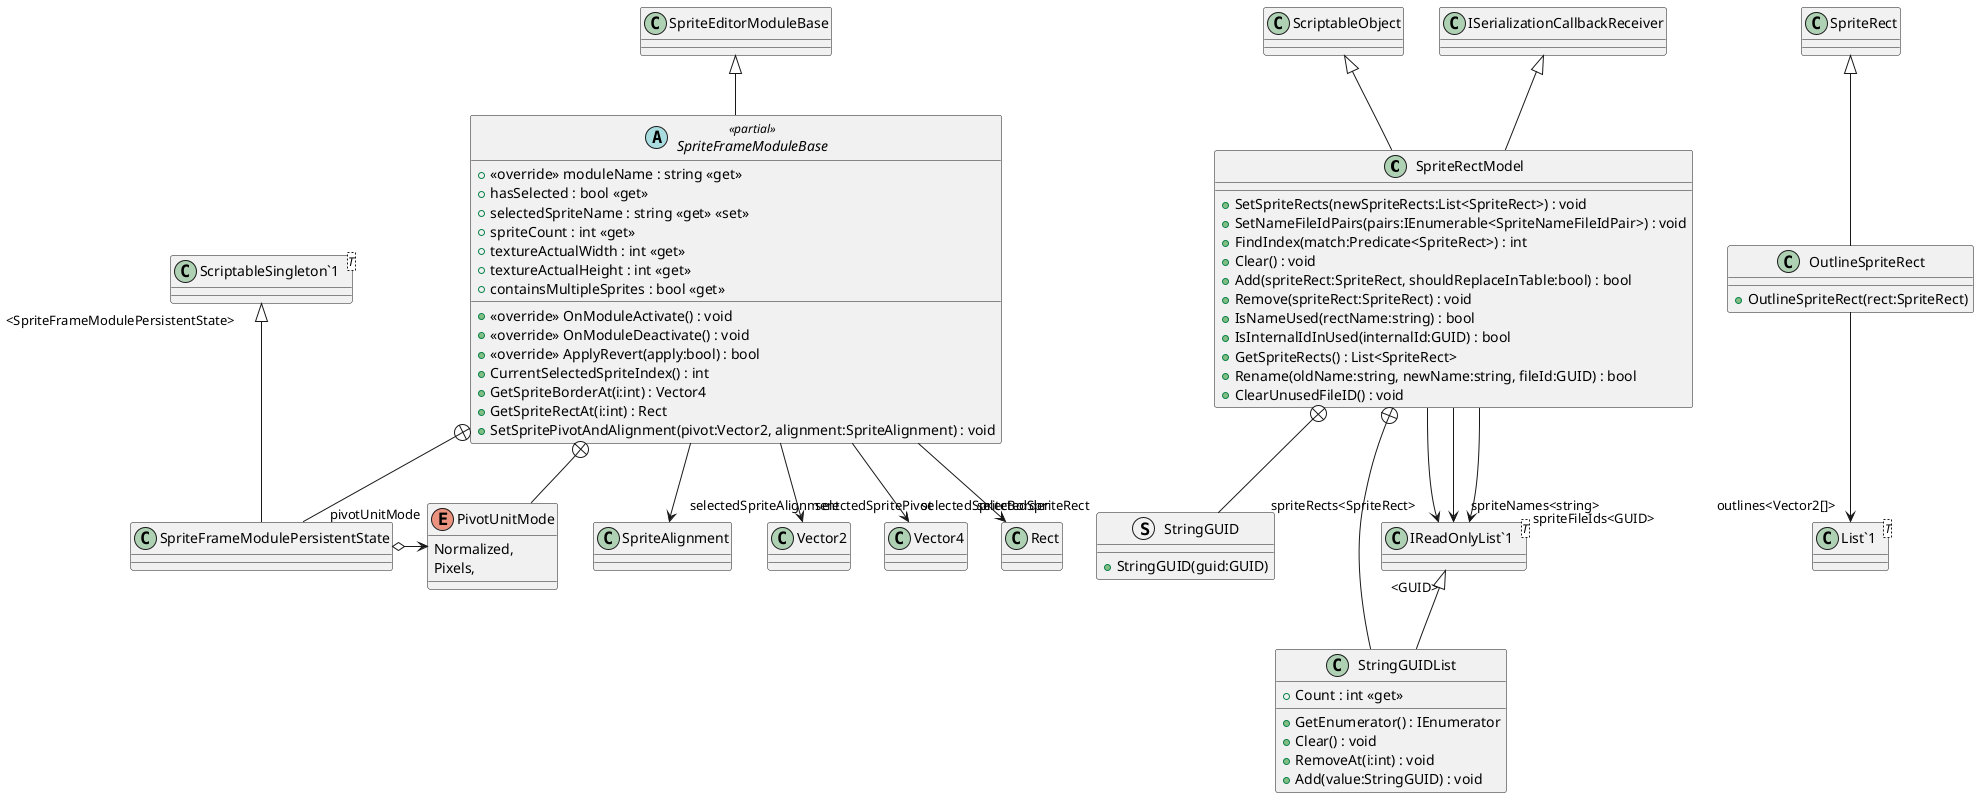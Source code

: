 @startuml
class SpriteRectModel {
    + SetSpriteRects(newSpriteRects:List<SpriteRect>) : void
    + SetNameFileIdPairs(pairs:IEnumerable<SpriteNameFileIdPair>) : void
    + FindIndex(match:Predicate<SpriteRect>) : int
    + Clear() : void
    + Add(spriteRect:SpriteRect, shouldReplaceInTable:bool) : bool
    + Remove(spriteRect:SpriteRect) : void
    + IsNameUsed(rectName:string) : bool
    + IsInternalIdInUsed(internalId:GUID) : bool
    + GetSpriteRects() : List<SpriteRect>
    + Rename(oldName:string, newName:string, fileId:GUID) : bool
    + ClearUnusedFileID() : void
}
class OutlineSpriteRect {
    + OutlineSpriteRect(rect:SpriteRect)
}
abstract class SpriteFrameModuleBase <<partial>> {
    + <<override>> OnModuleActivate() : void
    + <<override>> OnModuleDeactivate() : void
    + <<override>> ApplyRevert(apply:bool) : bool
    + <<override>> moduleName : string <<get>>
    + hasSelected : bool <<get>>
    + CurrentSelectedSpriteIndex() : int
    + selectedSpriteName : string <<get>> <<set>>
    + spriteCount : int <<get>>
    + GetSpriteBorderAt(i:int) : Vector4
    + GetSpriteRectAt(i:int) : Rect
    + textureActualWidth : int <<get>>
    + textureActualHeight : int <<get>>
    + SetSpritePivotAndAlignment(pivot:Vector2, alignment:SpriteAlignment) : void
    + containsMultipleSprites : bool <<get>>
}
struct StringGUID {
    + StringGUID(guid:GUID)
}
class StringGUIDList {
    + Count : int <<get>>
    + GetEnumerator() : IEnumerator
    + Clear() : void
    + RemoveAt(i:int) : void
    + Add(value:StringGUID) : void
}
class "IReadOnlyList`1"<T> {
}
class "List`1"<T> {
}
class SpriteFrameModulePersistentState {
}
enum PivotUnitMode {
    Normalized,
    Pixels,
}
class "ScriptableSingleton`1"<T> {
}
ScriptableObject <|-- SpriteRectModel
ISerializationCallbackReceiver <|-- SpriteRectModel
SpriteRectModel --> "spriteRects<SpriteRect>" "IReadOnlyList`1"
SpriteRectModel --> "spriteNames<string>" "IReadOnlyList`1"
SpriteRectModel --> "spriteFileIds<GUID>" "IReadOnlyList`1"
SpriteRect <|-- OutlineSpriteRect
OutlineSpriteRect --> "outlines<Vector2[]>" "List`1"
SpriteEditorModuleBase <|-- SpriteFrameModuleBase
SpriteFrameModuleBase --> "selectedSpriteAlignment" SpriteAlignment
SpriteFrameModuleBase --> "selectedSpritePivot" Vector2
SpriteFrameModuleBase --> "selectedSpriteBorder" Vector4
SpriteFrameModuleBase --> "selectedSpriteRect" Rect
SpriteRectModel +-- StringGUID
SpriteRectModel +-- StringGUIDList
"IReadOnlyList`1" "<GUID>" <|-- StringGUIDList
SpriteFrameModuleBase +-- SpriteFrameModulePersistentState
"ScriptableSingleton`1" "<SpriteFrameModulePersistentState>" <|-- SpriteFrameModulePersistentState
SpriteFrameModulePersistentState o-> "pivotUnitMode" PivotUnitMode
SpriteFrameModuleBase +-- PivotUnitMode
@enduml
